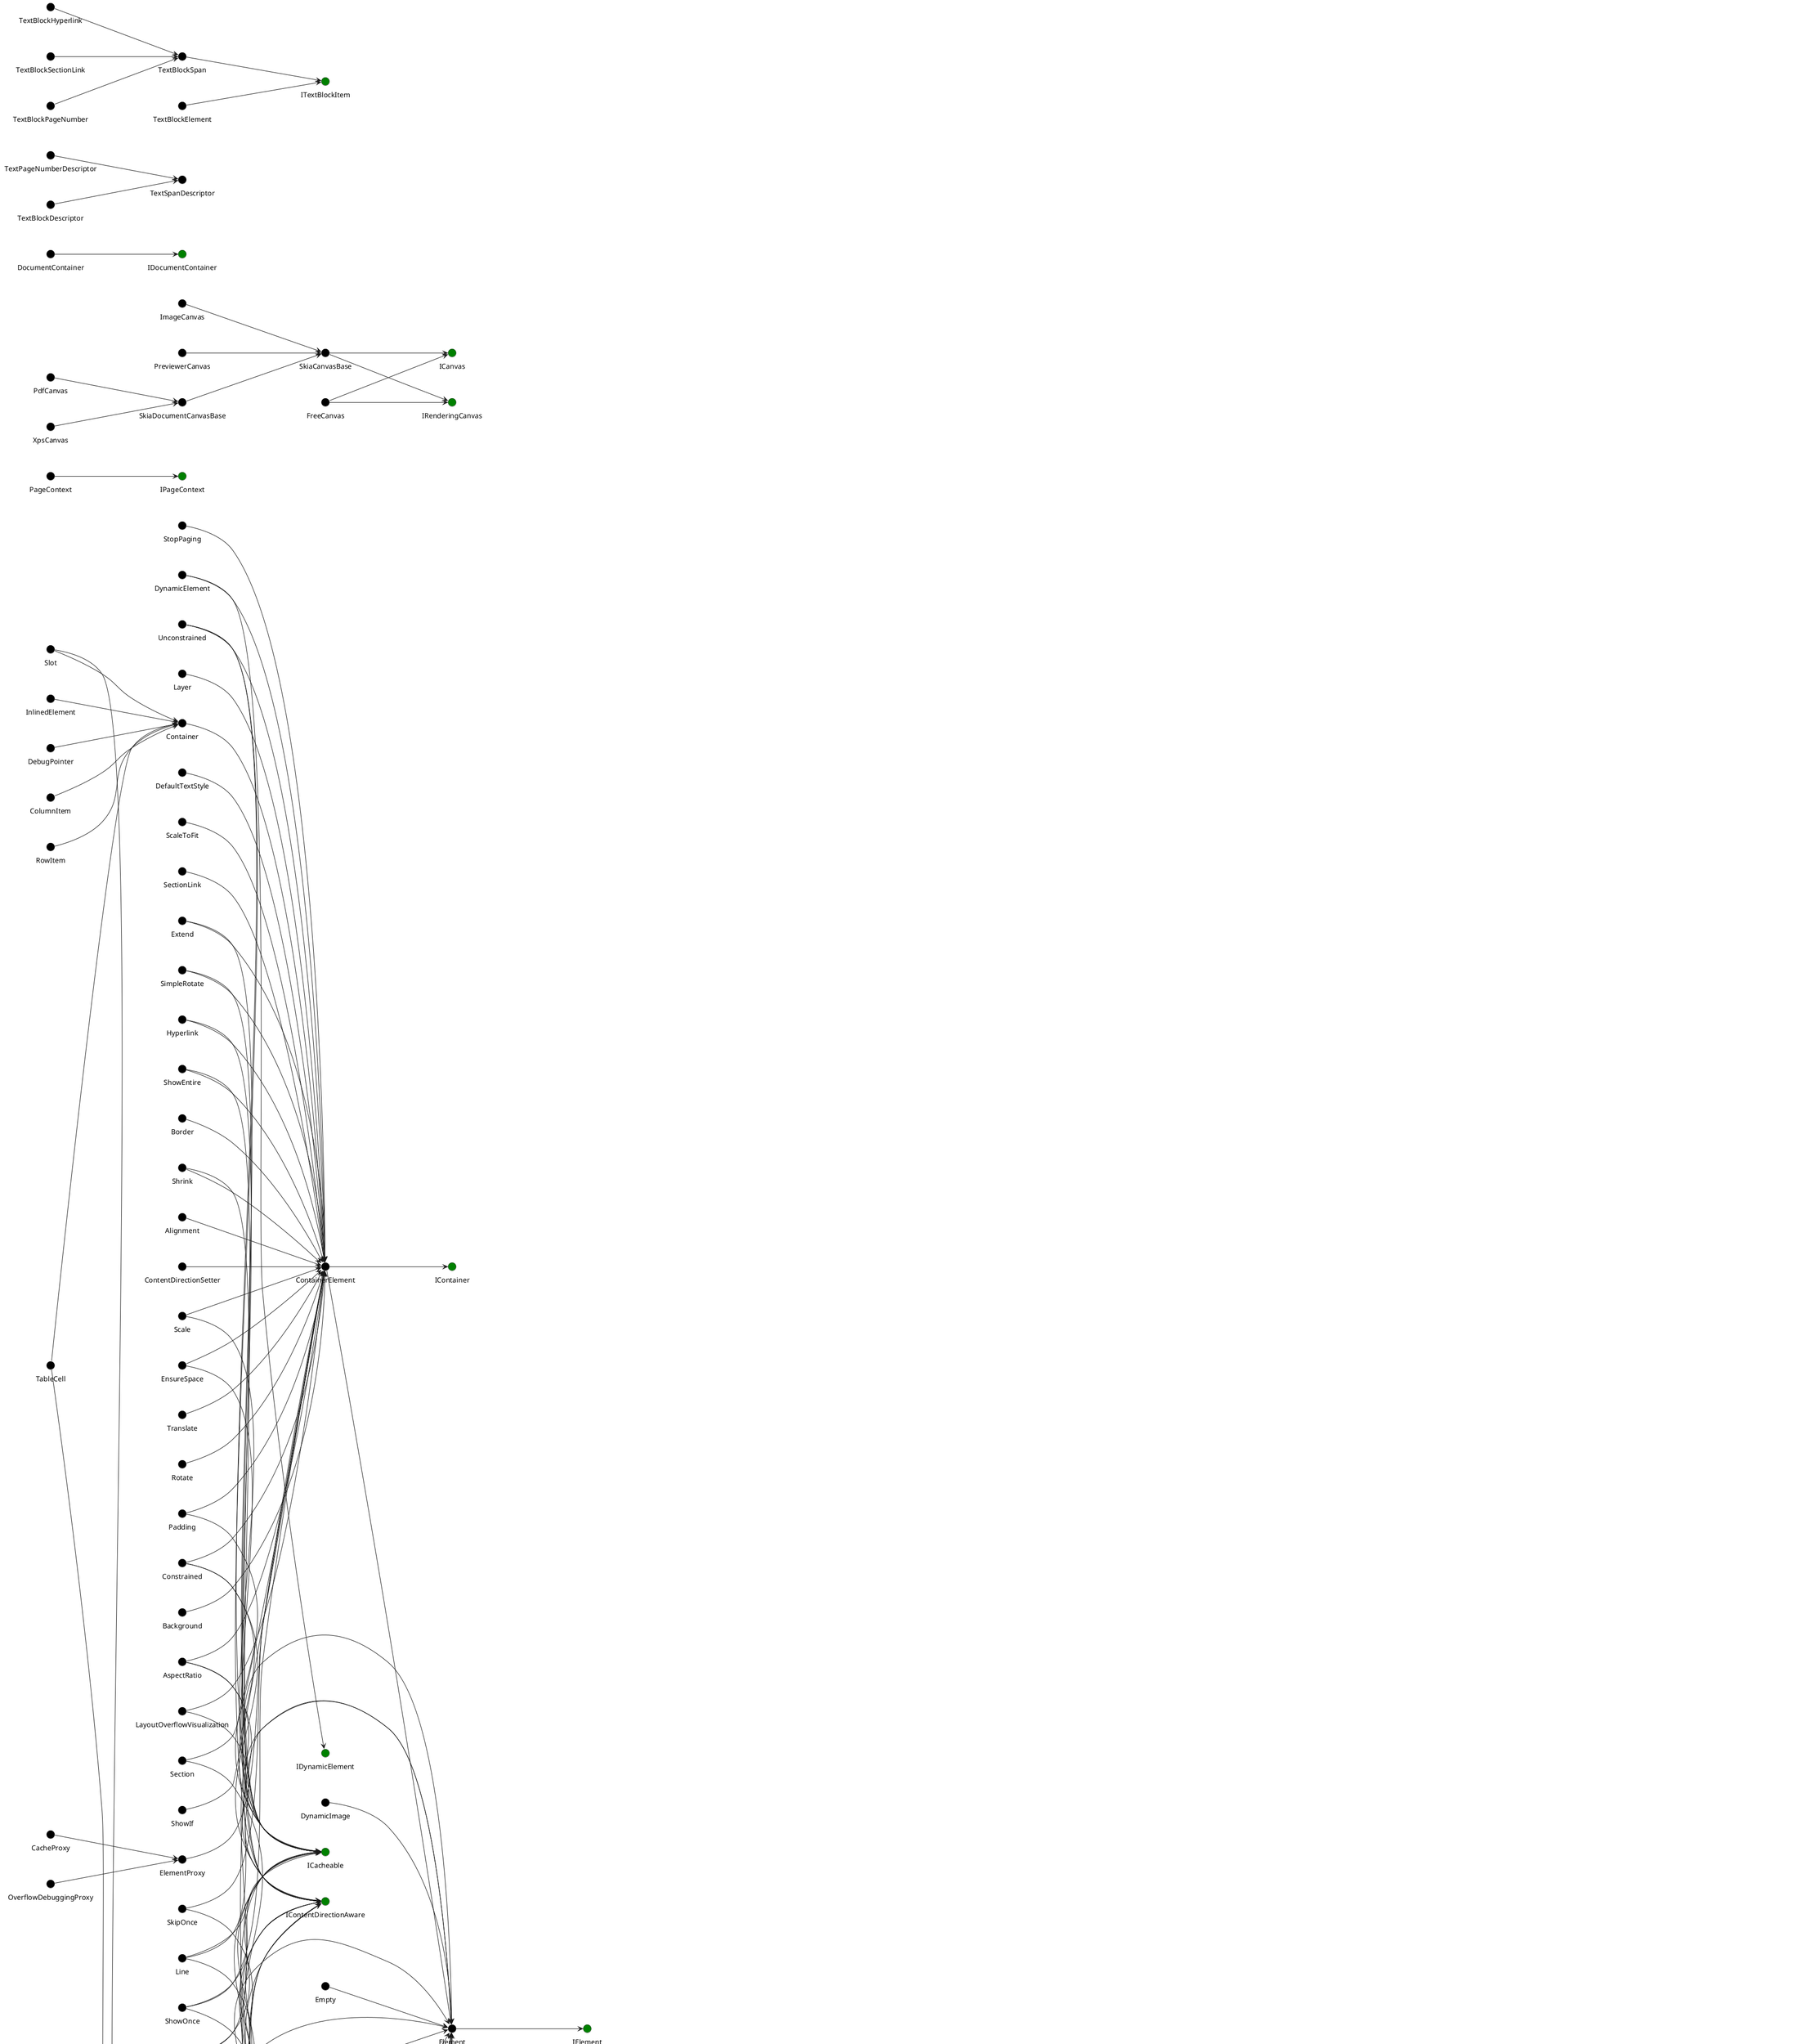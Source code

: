 @startuml
left to right direction
skinparam defaultFontSize 14
!define InterfaceMD circle #green
!define ClassMD circle #black
!define ExternalMD circle #red
ClassMD ReportModel
ClassMD ReportHeaderField
ClassMD Location
ClassMD ReportSection
ClassMD ReportSectionElement
ClassMD ReportSectionText
ClassMD ReportSectionMap
ClassMD ReportSectionPhotos
ClassMD ReportPhoto
ClassMD DataSource
ClassMD Helpers
ClassMD Typography
ClassMD Settings
ClassMD PreviewerWindow
ClassMD PreviewerApp
ClassMD PreviewerWindowViewModel
ClassMD DocumentStructure
ClassMD PageSize
ClassMD PageSnapshotIndex
ClassMD RenderedPageSnapshot
ClassMD PreviewerControl
ClassMD InteractiveCanvas
ClassMD CommunicationService
ClassMD SkiaSharpHelpers
ClassMD LicenseSetup
ClassMD SectionTemplate
ClassMD StandardReport
ClassMD PhotoTemplate
ClassMD TableOfContentsTemplate
ClassMD DifferentHeadersTemplate
ClassMD ImagePlaceholder
ClassMD PreviewerService
ClassMD HotReloadManager
ClassMD ExceptionDocument
ClassMD Extensions
ClassMD ContainerElement
ClassMD DocumentLocation
ClassMD DocumentMetadata
ClassMD UnitExtensions
ClassMD Slot
ClassMD PageContext
ClassMD Image
ClassMD SvgImage
ClassMD DocumentSettings
ClassMD MergedDocument
ClassMD ImageGenerationSettings
ClassMD Element
ClassMD DynamicComponentProxy
ClassMD DynamicComponentComposeResult
ClassMD TextStyleManager
ClassMD Colors
ClassMD Red
ClassMD Pink
ClassMD Purple
ClassMD DeepPurple
ClassMD Indigo
ClassMD Blue
ClassMD LightBlue
ClassMD Cyan
ClassMD Teal
ClassMD Green
ClassMD LightGreen
ClassMD Lime
ClassMD Yellow
ClassMD Amber
ClassMD Orange
ClassMD DeepOrange
ClassMD Brown
ClassMD Grey
ClassMD BlueGrey
ClassMD NativeDependencyCompatibilityChecker
ClassMD ColorParser
ClassMD Placeholders
ClassMD Fonts
ClassMD PageSizes
ClassMD PageSizeExtensions
ClassMD DynamicHost
ClassMD DynamicContext
ClassMD DynamicElement
ClassMD Shrink
ClassMD Unconstrained
ClassMD SimpleRotate
ClassMD StopPaging
ClassMD Container
ClassMD Layer
ClassMD Layers
ClassMD DefaultTextStyle
ClassMD ScaleToFit
ClassMD SectionLink
ClassMD InlinedElement
ClassMD Inlined
ClassMD Hyperlink
ClassMD DebugPointer
ClassMD Extend
ClassMD GenerateDynamicImageDelegatePayload
ClassMD DynamicImage
ClassMD Line
ClassMD ShowEntire
ClassMD ColumnItem
ClassMD ColumnItemRenderingCommand
ClassMD Column
ClassMD Empty
ClassMD Border
ClassMD Scale
ClassMD Alignment
ClassMD ContentDirectionSetter
ClassMD DebugArea
ClassMD EnsureSpace
ClassMD SkipOnce
ClassMD LayoutOverflowVisualization
ClassMD Translate
ClassMD Rotate
ClassMD GridElement
ClassMD Grid
ClassMD RowItem
ClassMD RowItemRenderingCommand
ClassMD Row
ClassMD Padding
ClassMD PageBreak
ClassMD DecorationItemRenderingCommand
ClassMD Decoration
ClassMD Constrained
ClassMD Background
ClassMD Placeholder
ClassMD ShowOnce
ClassMD AspectRatio
ClassMD Section
ClassMD DynamicSvgImage
ClassMD ShowIfContext
ClassMD ShowIf
ClassMD Page
ClassMD SvgPath
ClassMD SkWriteStream
ClassMD API
ClassMD SkNativeDependencyCompatibilityChecker
ClassMD SkSvgImage
ClassMD SkiaAPI
ClassMD Utf8StringMarshaller
ClassMD SkPicture
ClassMD SkXpsDocument
ClassMD SkPictureRecorder
ClassMD SkCanvas
ClassMD SkText
ClassMD SkNativeDependencyProvider
ClassMD SkDocument
ClassMD SkData
ClassMD SkSvgCanvas
ClassMD SkImage
ClassMD SkPdfDocument
ClassMD SkBitmap
ClassMD FontManager
ClassMD ImageCanvas
ClassMD SkiaCanvasBase
ClassMD PdfCanvas
ClassMD XpsCanvas
ClassMD PreviewerPageSnapshot
ClassMD PreviewerDocumentSnapshot
ClassMD PreviewerCanvas
ClassMD SkiaDocumentCanvasBase
ClassMD DocumentGenerator
ClassMD FreeCanvas
ClassMD DocumentContainer
ClassMD LineExtensions
ClassMD ElementExtensions
ClassMD LayersDescriptor
ClassMD LayerExtensions
ClassMD ContentDirectionExtensions
ClassMD GridDescriptor
ClassMD GridExtensions
ClassMD DecorationDescriptor
ClassMD DecorationExtensions
ClassMD ScaleExtensions
ClassMD TableColumnsDefinitionDescriptor
ClassMD TableCellDescriptor
ClassMD TableDescriptor
ClassMD TableExtensions
ClassMD TableCellExtensions
ClassMD TranslateExtensions
ClassMD PageDescriptor
ClassMD PageExtensions
ClassMD SvgImageDescriptor
ClassMD SvgExtensions
ClassMD RotateExtensions
ClassMD RowDescriptor
ClassMD RowExtensions
ClassMD TextStyleExtensions
ClassMD DebugExtensions
ClassMD ShrinkExtensions
ClassMD DynamicComponentExtensions
ClassMD ColumnDescriptor
ClassMD ColumnExtensions
ClassMD GenerateExtensions
ClassMD TextSpanDescriptorExtensions
ClassMD Document
ClassMD ExtendExtensions
ClassMD AlignmentExtensions
ClassMD DynamicImageDescriptor
ClassMD ImageDescriptor
ClassMD ImageExtensions
ClassMD InlinedDescriptor
ClassMD InlinedExtensions
ClassMD PaddingExtensions
ClassMD ComponentDescriptor
ClassMD ComponentExtensions
ClassMD TextSpanDescriptor
ClassMD TextPageNumberDescriptor
ClassMD TextBlockDescriptor
ClassMD TextDescriptor
ClassMD TextExtensions
ClassMD BorderExtensions
ClassMD ConstrainedExtensions
ClassMD RenderingTest
ClassMD SimpleDocument
ClassMD TableCellRenderingCommand
ClassMD TableLayoutValidator
ClassMD DynamicDictionary
ClassMD TableLayoutPlanner
ClassMD TableCell
ClassMD Table
ClassMD TableColumnDefinition
ClassMD TextBlock
ClassMD SkParagraphBuilderPoolManager
ClassMD SkFontCollection
ClassMD SkParagraphBuilder
ClassMD SkFontManager
ClassMD SkParagraph
ClassMD SkTypefaceProvider
ClassMD SkTypeface
ClassMD SkTextStyle
ClassMD DocumentComposeException
ClassMD InitializationException
ClassMD DocumentLayoutException
ClassMD DocumentDrawingException
ClassMD CacheProxy
ClassMD ElementProxy
ClassMD TreeNode
ClassMD TreeTraversal
ClassMD OverflowDebuggingProxy
ClassMD TextBlockHyperlink
ClassMD TextBlockSectionLink
ClassMD TextBlockSpan
ClassMD TextBlockPageNumber
ClassMD TextBlockElement
InterfaceMD ICacheable
InterfaceMD IPageContext
InterfaceMD IStateResettable
InterfaceMD IDocumentContainer
InterfaceMD IElement
InterfaceMD ICanvas
InterfaceMD ISlot
InterfaceMD IComponent
InterfaceMD IDocument
InterfaceMD IContainer
InterfaceMD IRenderingCanvas
InterfaceMD IContentDirectionAware
InterfaceMD IDynamicComponent
InterfaceMD IDynamicElement
InterfaceMD ILine
InterfaceMD ITableCellContainer
InterfaceMD ITextBlockItem
ExternalMD Window
ExternalMD Application
ExternalMD ReactiveObject
ExternalMD Control
ExternalMD ICustomDrawOperation
ExternalMD IDisposable
ExternalMD ICustomMarshaler
ExternalMD Exception
ReportSectionText  --> ReportSectionElement
ReportSectionMap  --> ReportSectionElement
ReportSectionPhotos  --> ReportSectionElement
RenderedPageSnapshot  --> PageSnapshotIndex
SectionTemplate --> IComponent
StandardReport --> IDocument
PhotoTemplate --> IComponent
TableOfContentsTemplate --> IComponent
DifferentHeadersTemplate --> IDocument
ImagePlaceholder --> IComponent
ExceptionDocument --> IDocument
ContainerElement  --> Element
ContainerElement --> IContainer
Slot  --> Container
Slot --> ISlot
PageContext --> IPageContext
MergedDocument --> IDocument
Element --> IElement
DynamicHost  --> Element
DynamicHost --> IContentDirectionAware
DynamicHost --> IStateResettable
DynamicElement  --> ContainerElement
DynamicElement --> IDynamicElement
Shrink  --> ContainerElement
Shrink --> IContentDirectionAware
Unconstrained  --> ContainerElement
Unconstrained --> ICacheable
Unconstrained --> IContentDirectionAware
SimpleRotate  --> ContainerElement
SimpleRotate --> ICacheable
StopPaging  --> ContainerElement
Container  --> ContainerElement
Layer  --> ContainerElement
Layers  --> Element
Layers --> ICacheable
DefaultTextStyle  --> ContainerElement
ScaleToFit  --> ContainerElement
SectionLink  --> ContainerElement
InlinedElement  --> Container
Inlined  --> Element
Inlined --> IContentDirectionAware
Inlined --> IStateResettable
Hyperlink  --> ContainerElement
Hyperlink --> IContentDirectionAware
DebugPointer  --> Container
Extend  --> ContainerElement
Extend --> ICacheable
DynamicImage  --> Element
Line  --> Element
Line --> ICacheable
Line --> ILine
ShowEntire  --> ContainerElement
ShowEntire --> ICacheable
ColumnItem  --> Container
Column  --> Element
Column --> IStateResettable
Column --> ICacheable
Empty  --> Element
Border  --> ContainerElement
Scale  --> ContainerElement
Scale --> ICacheable
Alignment  --> ContainerElement
ContentDirectionSetter  --> ContainerElement
DebugArea --> IComponent
EnsureSpace  --> ContainerElement
EnsureSpace --> ICacheable
SkipOnce  --> ContainerElement
SkipOnce --> IStateResettable
LayoutOverflowVisualization  --> ContainerElement
LayoutOverflowVisualization --> IContentDirectionAware
Translate  --> ContainerElement
Rotate  --> ContainerElement
Grid --> IComponent
RowItem  --> Container
Row  --> Element
Row --> IContentDirectionAware
Row --> IStateResettable
Row --> ICacheable
Padding  --> ContainerElement
Padding --> ICacheable
PageBreak  --> Element
PageBreak --> IStateResettable
Decoration  --> Element
Decoration --> IContentDirectionAware
Decoration --> ICacheable
Constrained  --> ContainerElement
Constrained --> IContentDirectionAware
Constrained --> ICacheable
Background  --> ContainerElement
Placeholder --> IComponent
ShowOnce  --> ContainerElement
ShowOnce --> ICacheable
ShowOnce --> IStateResettable
AspectRatio  --> ContainerElement
AspectRatio --> IContentDirectionAware
AspectRatio --> ICacheable
Section  --> ContainerElement
Section --> IStateResettable
DynamicSvgImage  --> Element
ShowIf  --> ContainerElement
Page --> IComponent
SvgPath  --> Element
ImageCanvas  --> SkiaCanvasBase
SkiaCanvasBase --> IRenderingCanvas
SkiaCanvasBase --> ICanvas
PdfCanvas  --> SkiaDocumentCanvasBase
XpsCanvas  --> SkiaDocumentCanvasBase
PreviewerCanvas  --> SkiaCanvasBase
SkiaDocumentCanvasBase  --> SkiaCanvasBase
FreeCanvas --> IRenderingCanvas
FreeCanvas --> ICanvas
DocumentContainer --> IDocumentContainer
Document --> IDocument
TextPageNumberDescriptor  --> TextSpanDescriptor
TextBlockDescriptor  --> TextSpanDescriptor
SimpleDocument --> IDocument
TableCell  --> Container
TableCell --> ITableCellContainer
Table  --> Element
Table --> IContentDirectionAware
Table --> IStateResettable
TextBlock  --> Element
TextBlock --> IContentDirectionAware
TextBlock --> IStateResettable
CacheProxy  --> ElementProxy
ElementProxy  --> ContainerElement
OverflowDebuggingProxy  --> ElementProxy
TextBlockHyperlink  --> TextBlockSpan
TextBlockSectionLink  --> TextBlockSpan
TextBlockSpan --> ITextBlockItem
TextBlockPageNumber  --> TextBlockSpan
TextBlockElement --> ITextBlockItem
@enduml
